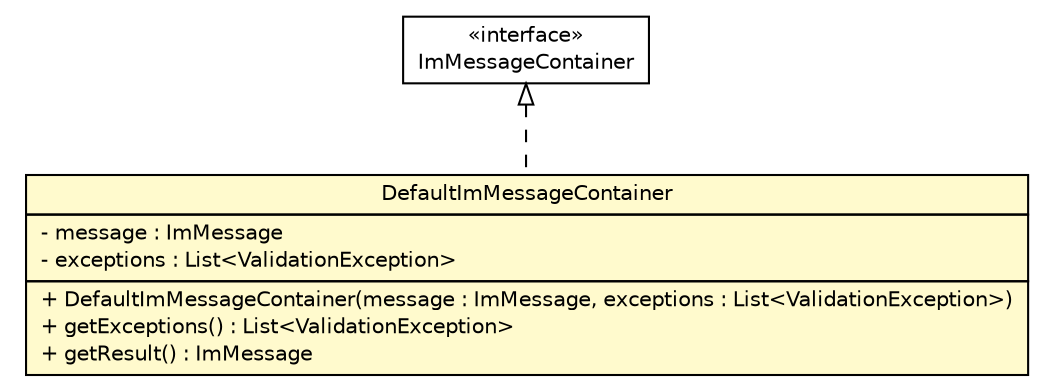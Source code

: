 #!/usr/local/bin/dot
#
# Class diagram 
# Generated by UMLGraph version R5_6 (http://www.umlgraph.org/)
#

digraph G {
	edge [fontname="Helvetica",fontsize=10,labelfontname="Helvetica",labelfontsize=10];
	node [fontname="Helvetica",fontsize=10,shape=plaintext];
	nodesep=0.25;
	ranksep=0.5;
	// de.hsbremen.tc.tnc.message.m.serialize.ImMessageContainer
	c27601 [label=<<table title="de.hsbremen.tc.tnc.message.m.serialize.ImMessageContainer" border="0" cellborder="1" cellspacing="0" cellpadding="2" port="p" href="../../../../../de/hsbremen/tc/tnc/message/m/serialize/ImMessageContainer.html">
		<tr><td><table border="0" cellspacing="0" cellpadding="1">
<tr><td align="center" balign="center"> &#171;interface&#187; </td></tr>
<tr><td align="center" balign="center"> ImMessageContainer </td></tr>
		</table></td></tr>
		</table>>, URL="../../../../../de/hsbremen/tc/tnc/message/m/serialize/ImMessageContainer.html", fontname="Helvetica", fontcolor="black", fontsize=10.0];
	// org.ietf.nea.pa.message.DefaultImMessageContainer
	c27771 [label=<<table title="org.ietf.nea.pa.message.DefaultImMessageContainer" border="0" cellborder="1" cellspacing="0" cellpadding="2" port="p" bgcolor="lemonChiffon" href="./DefaultImMessageContainer.html">
		<tr><td><table border="0" cellspacing="0" cellpadding="1">
<tr><td align="center" balign="center"> DefaultImMessageContainer </td></tr>
		</table></td></tr>
		<tr><td><table border="0" cellspacing="0" cellpadding="1">
<tr><td align="left" balign="left"> - message : ImMessage </td></tr>
<tr><td align="left" balign="left"> - exceptions : List&lt;ValidationException&gt; </td></tr>
		</table></td></tr>
		<tr><td><table border="0" cellspacing="0" cellpadding="1">
<tr><td align="left" balign="left"> + DefaultImMessageContainer(message : ImMessage, exceptions : List&lt;ValidationException&gt;) </td></tr>
<tr><td align="left" balign="left"> + getExceptions() : List&lt;ValidationException&gt; </td></tr>
<tr><td align="left" balign="left"> + getResult() : ImMessage </td></tr>
		</table></td></tr>
		</table>>, URL="./DefaultImMessageContainer.html", fontname="Helvetica", fontcolor="black", fontsize=10.0];
	//org.ietf.nea.pa.message.DefaultImMessageContainer implements de.hsbremen.tc.tnc.message.m.serialize.ImMessageContainer
	c27601:p -> c27771:p [dir=back,arrowtail=empty,style=dashed];
}

